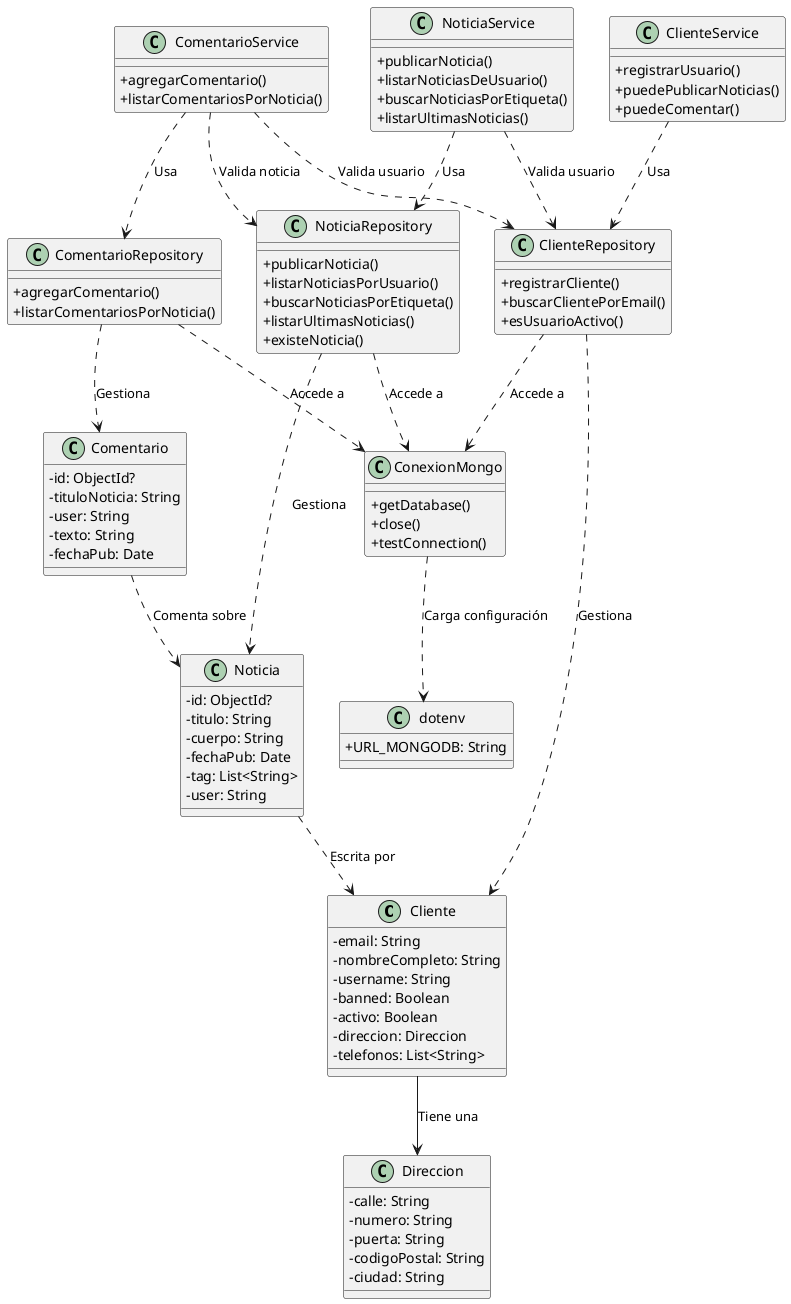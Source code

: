 @startuml
skinparam classAttributeIconSize 0



' Definición de Clases
class Cliente {
  - email: String
  - nombreCompleto: String
  - username: String
  - banned: Boolean
  - activo: Boolean
  - direccion: Direccion
  - telefonos: List<String>
}

class Direccion {
  - calle: String
  - numero: String
  - puerta: String
  - codigoPostal: String
  - ciudad: String
}

class Noticia {
  - id: ObjectId?
  - titulo: String
  - cuerpo: String
  - fechaPub: Date
  - tag: List<String>
  - user: String
}

class Comentario {
  - id: ObjectId?
  - tituloNoticia: String
  - user: String
  - texto: String
  - fechaPub: Date
}

class ClienteRepository {
  + registrarCliente()
  + buscarClientePorEmail()
  + esUsuarioActivo()
}

class NoticiaRepository {
  + publicarNoticia()
  + listarNoticiasPorUsuario()
  + buscarNoticiasPorEtiqueta()
  + listarUltimasNoticias()
  + existeNoticia()
}

class ComentarioRepository {
  + agregarComentario()
  + listarComentariosPorNoticia()
}

class ClienteService {
  + registrarUsuario()
  + puedePublicarNoticias()
  + puedeComentar()
}

class NoticiaService {
  + publicarNoticia()
  + listarNoticiasDeUsuario()
  + buscarNoticiasPorEtiqueta()
  + listarUltimasNoticias()
}

class ComentarioService {
  + agregarComentario()
  + listarComentariosPorNoticia()
}

class ConexionMongo {
  + getDatabase()
  + close()
  + testConnection()
}

class dotenv {
  + URL_MONGODB: String
}

' Relaciones entre clases
Cliente --> Direccion : "Tiene una"
Comentario ..> Noticia : "Comenta sobre"
Noticia ..> Cliente : "Escrita por"

ClienteRepository ..> Cliente : "Gestiona"
NoticiaRepository ..> Noticia : "Gestiona"
ComentarioRepository ..> Comentario : "Gestiona"

ClienteRepository ..> ConexionMongo : "Accede a"
NoticiaRepository ..> ConexionMongo : "Accede a"
ComentarioRepository ..> ConexionMongo : "Accede a"

ClienteService ..> ClienteRepository : "Usa"
NoticiaService ..> NoticiaRepository : "Usa"
ComentarioService ..> ComentarioRepository : "Usa"
NoticiaService ..> ClienteRepository : "Valida usuario"
ComentarioService ..> ClienteRepository : "Valida usuario"
ComentarioService ..> NoticiaRepository : "Valida noticia"

ConexionMongo ..> dotenv : "Carga configuración"
@enduml

